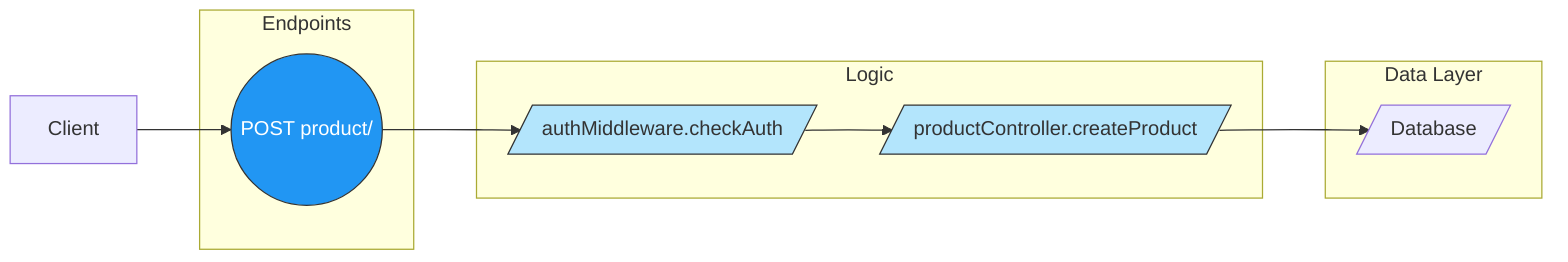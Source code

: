 graph LR

classDef GET fill:#4caf50,stroke:#333,stroke-width:1px,color:#fff,rx:10,ry:10;
classDef POST fill:#2196f3,stroke:#333,stroke-width:1px,color:#fff,rx:10,ry:10;
classDef PUT fill:#ff9800,stroke:#333,stroke-width:1px,color:#fff,rx:10,ry:10;
classDef DELETE fill:#f44346,stroke:#333,stroke-width:1px,color:#fff,rx:10,ry:10;
classDef LAYER fill:#b3e5fc,stroke:#333,stroke-width:1px,color:#333;


subgraph Endpoints
  POST_product_455(("POST product/"))
end

subgraph Logic
  Middleware_authMiddleware.checkAuth_0[/authMiddleware.checkAuth/]
  Controller_productController.createProduct_1[/productController.createProduct/]
end

subgraph Data Layer
  database_product[/Database/]
end

  Client --> POST_product_455
  POST_product_455 --> Middleware_authMiddleware.checkAuth_0
  Middleware_authMiddleware.checkAuth_0 --> Controller_productController.createProduct_1
  Controller_productController.createProduct_1 --> database_product

  class POST_product_455 POST;
  class Middleware_authMiddleware.checkAuth_0,Controller_productController.createProduct_1 LAYER;